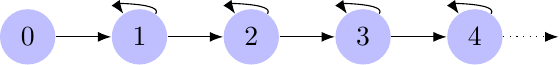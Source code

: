 \documentclass[tikz]{standalone}
\usetikzlibrary{arrows,arrows.meta,positioning}
\begin{document}
\begin{tikzpicture}[%
    every node/.style = {circle, fill=blue!25, minimum size = 2em}]

    \node (0) at (0,0) {0};
    \foreach \n [remember=\n as \lastn (initially 0)] in {1,...,4}
        {
        \node (\n) [right=2em of \lastn] {\n};
        \draw[-Latex] (\n) to [out=55, in=125] (\n);
        \draw[-Latex] (\lastn) to (\n);
        }
    \draw[-Latex,dotted] (4.east) -- +(2em,0);
\end{tikzpicture}
\end{document}
